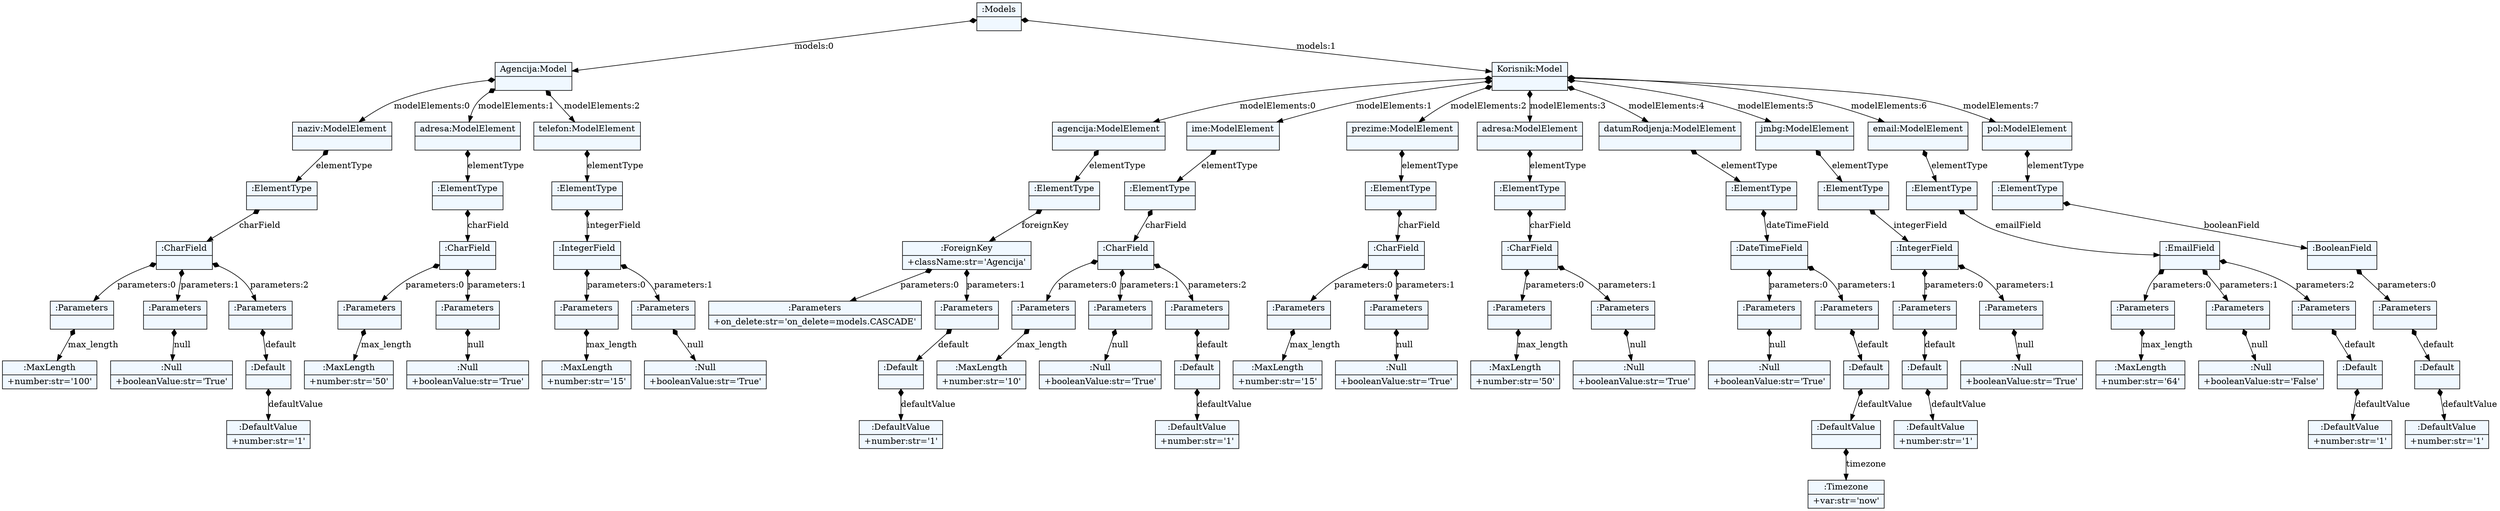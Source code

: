 
    digraph xtext {
    fontname = "Bitstream Vera Sans"
    fontsize = 8
    node[
        shape=record,
        style=filled,
        fillcolor=aliceblue
    ]
    nodesep = 0.3
    edge[dir=black,arrowtail=empty]


2831044347496 -> 2831044347888 [label="models:0" arrowtail=diamond dir=both]
2831044347888 -> 2831044349624 [label="modelElements:0" arrowtail=diamond dir=both]
2831044349624 -> 2831044349456 [label="elementType" arrowtail=diamond dir=both]
2831044349456 -> 2831044349736 [label="charField" arrowtail=diamond dir=both]
2831044349736 -> 2831044390984 [label="parameters:0" arrowtail=diamond dir=both]
2831044390984 -> 2831044391096 [label="max_length" arrowtail=diamond dir=both]
2831044391096[label="{:MaxLength|+number:str='100'\l}"]
2831044390984[label="{:Parameters|}"]
2831044349736 -> 2831044391040 [label="parameters:1" arrowtail=diamond dir=both]
2831044391040 -> 2831044391208 [label="null" arrowtail=diamond dir=both]
2831044391208[label="{:Null|+booleanValue:str='True'\l}"]
2831044391040[label="{:Parameters|}"]
2831044349736 -> 2831044391152 [label="parameters:2" arrowtail=diamond dir=both]
2831044391152 -> 2831044391264 [label="default" arrowtail=diamond dir=both]
2831044391264 -> 2831044391488 [label="defaultValue" arrowtail=diamond dir=both]
2831044391488[label="{:DefaultValue|+number:str='1'\l}"]
2831044391264[label="{:Default|}"]
2831044391152[label="{:Parameters|}"]
2831044349736[label="{:CharField|}"]
2831044349456[label="{:ElementType|}"]
2831044349624[label="{naziv:ModelElement|}"]
2831044347888 -> 2831044349400 [label="modelElements:1" arrowtail=diamond dir=both]
2831044349400 -> 2831044349792 [label="elementType" arrowtail=diamond dir=both]
2831044349792 -> 2831044349904 [label="charField" arrowtail=diamond dir=both]
2831044349904 -> 2831044391544 [label="parameters:0" arrowtail=diamond dir=both]
2831044391544 -> 2831044391712 [label="max_length" arrowtail=diamond dir=both]
2831044391712[label="{:MaxLength|+number:str='50'\l}"]
2831044391544[label="{:Parameters|}"]
2831044349904 -> 2831044391600 [label="parameters:1" arrowtail=diamond dir=both]
2831044391600 -> 2831044391768 [label="null" arrowtail=diamond dir=both]
2831044391768[label="{:Null|+booleanValue:str='True'\l}"]
2831044391600[label="{:Parameters|}"]
2831044349904[label="{:CharField|}"]
2831044349792[label="{:ElementType|}"]
2831044349400[label="{adresa:ModelElement|}"]
2831044347888 -> 2831044349232 [label="modelElements:2" arrowtail=diamond dir=both]
2831044349232 -> 2831044349848 [label="elementType" arrowtail=diamond dir=both]
2831044349848 -> 2831044391376 [label="integerField" arrowtail=diamond dir=both]
2831044391376 -> 2831044391992 [label="parameters:0" arrowtail=diamond dir=both]
2831044391992 -> 2831044392048 [label="max_length" arrowtail=diamond dir=both]
2831044392048[label="{:MaxLength|+number:str='15'\l}"]
2831044391992[label="{:Parameters|}"]
2831044391376 -> 2831044391936 [label="parameters:1" arrowtail=diamond dir=both]
2831044391936 -> 2831044392160 [label="null" arrowtail=diamond dir=both]
2831044392160[label="{:Null|+booleanValue:str='True'\l}"]
2831044391936[label="{:Parameters|}"]
2831044391376[label="{:IntegerField|}"]
2831044349848[label="{:ElementType|}"]
2831044349232[label="{telefon:ModelElement|}"]
2831044347888[label="{Agencija:Model|}"]
2831044347496 -> 2831044349120 [label="models:1" arrowtail=diamond dir=both]
2831044349120 -> 2831044391320 [label="modelElements:0" arrowtail=diamond dir=both]
2831044391320 -> 2831044391880 [label="elementType" arrowtail=diamond dir=both]
2831044391880 -> 2831044392104 [label="foreignKey" arrowtail=diamond dir=both]
2831044392104 -> 2831044392384 [label="parameters:0" arrowtail=diamond dir=both]
2831044392384[label="{:Parameters|+on_delete:str='on_delete=models.CASCADE'\l}"]
2831044392104 -> 2831044392440 [label="parameters:1" arrowtail=diamond dir=both]
2831044392440 -> 2831044392496 [label="default" arrowtail=diamond dir=both]
2831044392496 -> 2831044392720 [label="defaultValue" arrowtail=diamond dir=both]
2831044392720[label="{:DefaultValue|+number:str='1'\l}"]
2831044392496[label="{:Default|}"]
2831044392440[label="{:Parameters|}"]
2831044392104[label="{:ForeignKey|+className:str='Agencija'\l}"]
2831044391880[label="{:ElementType|}"]
2831044391320[label="{agencija:ModelElement|}"]
2831044349120 -> 2831044391432 [label="modelElements:1" arrowtail=diamond dir=both]
2831044391432 -> 2831044392272 [label="elementType" arrowtail=diamond dir=both]
2831044392272 -> 2831044392328 [label="charField" arrowtail=diamond dir=both]
2831044392328 -> 2831044392776 [label="parameters:0" arrowtail=diamond dir=both]
2831044392776 -> 2831044392944 [label="max_length" arrowtail=diamond dir=both]
2831044392944[label="{:MaxLength|+number:str='10'\l}"]
2831044392776[label="{:Parameters|}"]
2831044392328 -> 2831044392832 [label="parameters:1" arrowtail=diamond dir=both]
2831044392832 -> 2831044393000 [label="null" arrowtail=diamond dir=both]
2831044393000[label="{:Null|+booleanValue:str='True'\l}"]
2831044392832[label="{:Parameters|}"]
2831044392328 -> 2831044392888 [label="parameters:2" arrowtail=diamond dir=both]
2831044392888 -> 2831044393056 [label="default" arrowtail=diamond dir=both]
2831044393056 -> 2831044393280 [label="defaultValue" arrowtail=diamond dir=both]
2831044393280[label="{:DefaultValue|+number:str='1'\l}"]
2831044393056[label="{:Default|}"]
2831044392888[label="{:Parameters|}"]
2831044392328[label="{:CharField|}"]
2831044392272[label="{:ElementType|}"]
2831044391432[label="{ime:ModelElement|}"]
2831044349120 -> 2831044391656 [label="modelElements:2" arrowtail=diamond dir=both]
2831044391656 -> 2831044392552 [label="elementType" arrowtail=diamond dir=both]
2831044392552 -> 2831044392664 [label="charField" arrowtail=diamond dir=both]
2831044392664 -> 2831044393336 [label="parameters:0" arrowtail=diamond dir=both]
2831044393336 -> 2831044393504 [label="max_length" arrowtail=diamond dir=both]
2831044393504[label="{:MaxLength|+number:str='15'\l}"]
2831044393336[label="{:Parameters|}"]
2831044392664 -> 2831044393392 [label="parameters:1" arrowtail=diamond dir=both]
2831044393392 -> 2831044393560 [label="null" arrowtail=diamond dir=both]
2831044393560[label="{:Null|+booleanValue:str='True'\l}"]
2831044393392[label="{:Parameters|}"]
2831044392664[label="{:CharField|}"]
2831044392552[label="{:ElementType|}"]
2831044391656[label="{prezime:ModelElement|}"]
2831044349120 -> 2831044391824 [label="modelElements:3" arrowtail=diamond dir=both]
2831044391824 -> 2831044393112 [label="elementType" arrowtail=diamond dir=both]
2831044393112 -> 2831044393168 [label="charField" arrowtail=diamond dir=both]
2831044393168 -> 2831044393784 [label="parameters:0" arrowtail=diamond dir=both]
2831044393784 -> 2831044393840 [label="max_length" arrowtail=diamond dir=both]
2831044393840[label="{:MaxLength|+number:str='50'\l}"]
2831044393784[label="{:Parameters|}"]
2831044393168 -> 2831044393728 [label="parameters:1" arrowtail=diamond dir=both]
2831044393728 -> 2831044393952 [label="null" arrowtail=diamond dir=both]
2831044393952[label="{:Null|+booleanValue:str='True'\l}"]
2831044393728[label="{:Parameters|}"]
2831044393168[label="{:CharField|}"]
2831044393112[label="{:ElementType|}"]
2831044391824[label="{adresa:ModelElement|}"]
2831044349120 -> 2831044392216 [label="modelElements:4" arrowtail=diamond dir=both]
2831044392216 -> 2831044393448 [label="elementType" arrowtail=diamond dir=both]
2831044393448 -> 2831044393616 [label="dateTimeField" arrowtail=diamond dir=both]
2831044393616 -> 2831044394176 [label="parameters:0" arrowtail=diamond dir=both]
2831044394176 -> 2831044394232 [label="null" arrowtail=diamond dir=both]
2831044394232[label="{:Null|+booleanValue:str='True'\l}"]
2831044394176[label="{:Parameters|}"]
2831044393616 -> 2831044394120 [label="parameters:1" arrowtail=diamond dir=both]
2831044394120 -> 2831044394344 [label="default" arrowtail=diamond dir=both]
2831044394344 -> 2831044394512 [label="defaultValue" arrowtail=diamond dir=both]
2831044394512 -> 2831044394680 [label="timezone" arrowtail=diamond dir=both]
2831044394680[label="{:Timezone|+var:str='now'\l}"]
2831044394512[label="{:DefaultValue|}"]
2831044394344[label="{:Default|}"]
2831044394120[label="{:Parameters|}"]
2831044393616[label="{:DateTimeField|}"]
2831044393448[label="{:ElementType|}"]
2831044392216[label="{datumRodjenja:ModelElement|}"]
2831044349120 -> 2831044392608 [label="modelElements:5" arrowtail=diamond dir=both]
2831044392608 -> 2831044393896 [label="elementType" arrowtail=diamond dir=both]
2831044393896 -> 2831044394008 [label="integerField" arrowtail=diamond dir=both]
2831044394008 -> 2831044394568 [label="parameters:0" arrowtail=diamond dir=both]
2831044394568 -> 2831044394736 [label="default" arrowtail=diamond dir=both]
2831044394736 -> 2831044394848 [label="defaultValue" arrowtail=diamond dir=both]
2831044394848[label="{:DefaultValue|+number:str='1'\l}"]
2831044394736[label="{:Default|}"]
2831044394568[label="{:Parameters|}"]
2831044394008 -> 2831044394624 [label="parameters:1" arrowtail=diamond dir=both]
2831044394624 -> 2831044394904 [label="null" arrowtail=diamond dir=both]
2831044394904[label="{:Null|+booleanValue:str='True'\l}"]
2831044394624[label="{:Parameters|}"]
2831044394008[label="{:IntegerField|}"]
2831044393896[label="{:ElementType|}"]
2831044392608[label="{jmbg:ModelElement|}"]
2831044349120 -> 2831044393224 [label="modelElements:6" arrowtail=diamond dir=both]
2831044393224 -> 2831044394288 [label="elementType" arrowtail=diamond dir=both]
2831044394288 -> 2831044394400 [label="emailField" arrowtail=diamond dir=both]
2831044394400 -> 2831044403328 [label="parameters:0" arrowtail=diamond dir=both]
2831044403328 -> 2831044403440 [label="max_length" arrowtail=diamond dir=both]
2831044403440[label="{:MaxLength|+number:str='64'\l}"]
2831044403328[label="{:Parameters|}"]
2831044394400 -> 2831044403384 [label="parameters:1" arrowtail=diamond dir=both]
2831044403384 -> 2831044403552 [label="null" arrowtail=diamond dir=both]
2831044403552[label="{:Null|+booleanValue:str='False'\l}"]
2831044403384[label="{:Parameters|}"]
2831044394400 -> 2831044403496 [label="parameters:2" arrowtail=diamond dir=both]
2831044403496 -> 2831044403608 [label="default" arrowtail=diamond dir=both]
2831044403608 -> 2831044403832 [label="defaultValue" arrowtail=diamond dir=both]
2831044403832[label="{:DefaultValue|+number:str='1'\l}"]
2831044403608[label="{:Default|}"]
2831044403496[label="{:Parameters|}"]
2831044394400[label="{:EmailField|}"]
2831044394288[label="{:ElementType|}"]
2831044393224[label="{email:ModelElement|}"]
2831044349120 -> 2831044393672 [label="modelElements:7" arrowtail=diamond dir=both]
2831044393672 -> 2831044394792 [label="elementType" arrowtail=diamond dir=both]
2831044394792 -> 2831044403272 [label="booleanField" arrowtail=diamond dir=both]
2831044403272 -> 2831044403888 [label="parameters:0" arrowtail=diamond dir=both]
2831044403888 -> 2831044404056 [label="default" arrowtail=diamond dir=both]
2831044404056 -> 2831044404168 [label="defaultValue" arrowtail=diamond dir=both]
2831044404168[label="{:DefaultValue|+number:str='1'\l}"]
2831044404056[label="{:Default|}"]
2831044403888[label="{:Parameters|}"]
2831044403272[label="{:BooleanField|}"]
2831044394792[label="{:ElementType|}"]
2831044393672[label="{pol:ModelElement|}"]
2831044349120[label="{Korisnik:Model|}"]
2831044347496[label="{:Models|}"]

}
